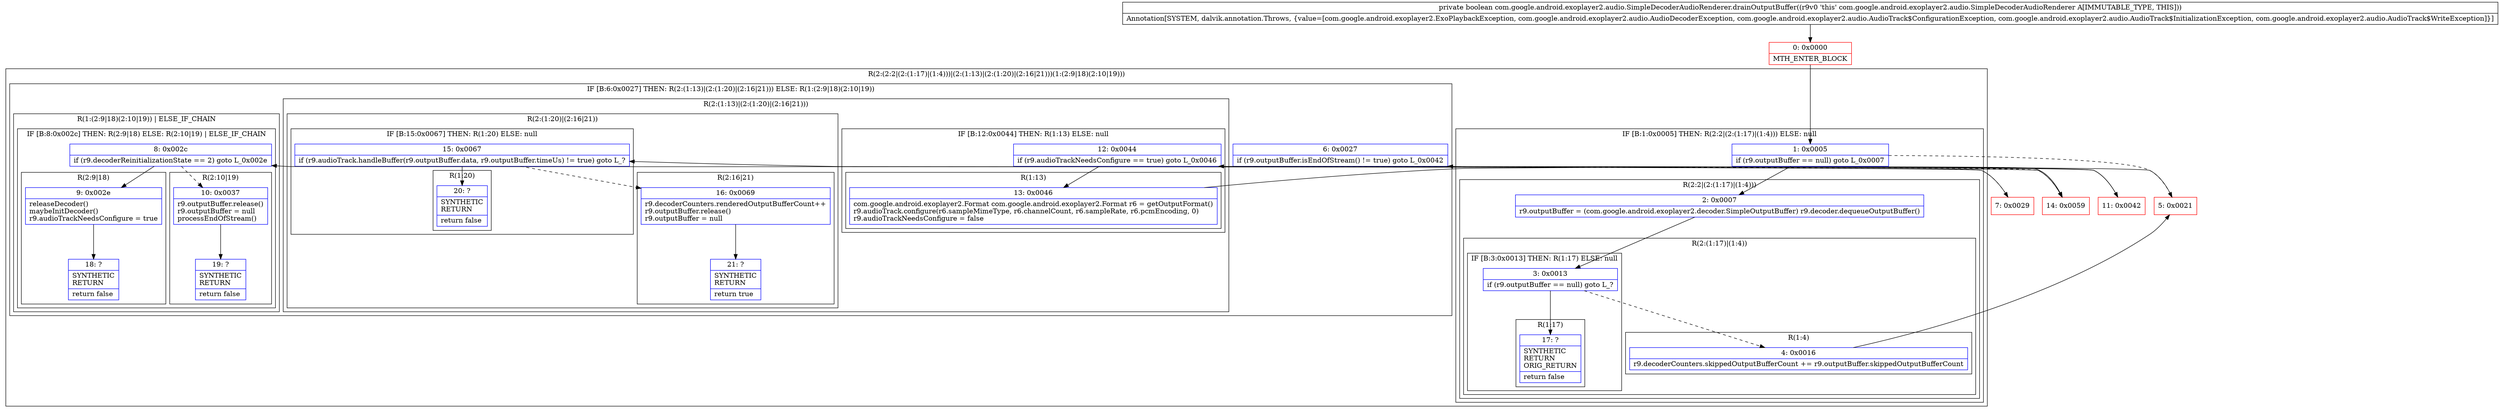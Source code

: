 digraph "CFG forcom.google.android.exoplayer2.audio.SimpleDecoderAudioRenderer.drainOutputBuffer()Z" {
subgraph cluster_Region_1981559146 {
label = "R(2:(2:2|(2:(1:17)|(1:4)))|(2:(1:13)|(2:(1:20)|(2:16|21)))(1:(2:9|18)(2:10|19)))";
node [shape=record,color=blue];
subgraph cluster_IfRegion_1781394273 {
label = "IF [B:1:0x0005] THEN: R(2:2|(2:(1:17)|(1:4))) ELSE: null";
node [shape=record,color=blue];
Node_1 [shape=record,label="{1\:\ 0x0005|if (r9.outputBuffer == null) goto L_0x0007\l}"];
subgraph cluster_Region_1828891266 {
label = "R(2:2|(2:(1:17)|(1:4)))";
node [shape=record,color=blue];
Node_2 [shape=record,label="{2\:\ 0x0007|r9.outputBuffer = (com.google.android.exoplayer2.decoder.SimpleOutputBuffer) r9.decoder.dequeueOutputBuffer()\l}"];
subgraph cluster_Region_187745869 {
label = "R(2:(1:17)|(1:4))";
node [shape=record,color=blue];
subgraph cluster_IfRegion_472920352 {
label = "IF [B:3:0x0013] THEN: R(1:17) ELSE: null";
node [shape=record,color=blue];
Node_3 [shape=record,label="{3\:\ 0x0013|if (r9.outputBuffer == null) goto L_?\l}"];
subgraph cluster_Region_423868196 {
label = "R(1:17)";
node [shape=record,color=blue];
Node_17 [shape=record,label="{17\:\ ?|SYNTHETIC\lRETURN\lORIG_RETURN\l|return false\l}"];
}
}
subgraph cluster_Region_1634551860 {
label = "R(1:4)";
node [shape=record,color=blue];
Node_4 [shape=record,label="{4\:\ 0x0016|r9.decoderCounters.skippedOutputBufferCount += r9.outputBuffer.skippedOutputBufferCount\l}"];
}
}
}
}
subgraph cluster_IfRegion_1826814202 {
label = "IF [B:6:0x0027] THEN: R(2:(1:13)|(2:(1:20)|(2:16|21))) ELSE: R(1:(2:9|18)(2:10|19))";
node [shape=record,color=blue];
Node_6 [shape=record,label="{6\:\ 0x0027|if (r9.outputBuffer.isEndOfStream() != true) goto L_0x0042\l}"];
subgraph cluster_Region_1900445047 {
label = "R(2:(1:13)|(2:(1:20)|(2:16|21)))";
node [shape=record,color=blue];
subgraph cluster_IfRegion_1966612204 {
label = "IF [B:12:0x0044] THEN: R(1:13) ELSE: null";
node [shape=record,color=blue];
Node_12 [shape=record,label="{12\:\ 0x0044|if (r9.audioTrackNeedsConfigure == true) goto L_0x0046\l}"];
subgraph cluster_Region_1050851345 {
label = "R(1:13)";
node [shape=record,color=blue];
Node_13 [shape=record,label="{13\:\ 0x0046|com.google.android.exoplayer2.Format com.google.android.exoplayer2.Format r6 = getOutputFormat()\lr9.audioTrack.configure(r6.sampleMimeType, r6.channelCount, r6.sampleRate, r6.pcmEncoding, 0)\lr9.audioTrackNeedsConfigure = false\l}"];
}
}
subgraph cluster_Region_2124399767 {
label = "R(2:(1:20)|(2:16|21))";
node [shape=record,color=blue];
subgraph cluster_IfRegion_96585366 {
label = "IF [B:15:0x0067] THEN: R(1:20) ELSE: null";
node [shape=record,color=blue];
Node_15 [shape=record,label="{15\:\ 0x0067|if (r9.audioTrack.handleBuffer(r9.outputBuffer.data, r9.outputBuffer.timeUs) != true) goto L_?\l}"];
subgraph cluster_Region_1194241692 {
label = "R(1:20)";
node [shape=record,color=blue];
Node_20 [shape=record,label="{20\:\ ?|SYNTHETIC\lRETURN\l|return false\l}"];
}
}
subgraph cluster_Region_1926502379 {
label = "R(2:16|21)";
node [shape=record,color=blue];
Node_16 [shape=record,label="{16\:\ 0x0069|r9.decoderCounters.renderedOutputBufferCount++\lr9.outputBuffer.release()\lr9.outputBuffer = null\l}"];
Node_21 [shape=record,label="{21\:\ ?|SYNTHETIC\lRETURN\l|return true\l}"];
}
}
}
subgraph cluster_Region_1928322650 {
label = "R(1:(2:9|18)(2:10|19)) | ELSE_IF_CHAIN\l";
node [shape=record,color=blue];
subgraph cluster_IfRegion_2031174631 {
label = "IF [B:8:0x002c] THEN: R(2:9|18) ELSE: R(2:10|19) | ELSE_IF_CHAIN\l";
node [shape=record,color=blue];
Node_8 [shape=record,label="{8\:\ 0x002c|if (r9.decoderReinitializationState == 2) goto L_0x002e\l}"];
subgraph cluster_Region_1266239511 {
label = "R(2:9|18)";
node [shape=record,color=blue];
Node_9 [shape=record,label="{9\:\ 0x002e|releaseDecoder()\lmaybeInitDecoder()\lr9.audioTrackNeedsConfigure = true\l}"];
Node_18 [shape=record,label="{18\:\ ?|SYNTHETIC\lRETURN\l|return false\l}"];
}
subgraph cluster_Region_432043484 {
label = "R(2:10|19)";
node [shape=record,color=blue];
Node_10 [shape=record,label="{10\:\ 0x0037|r9.outputBuffer.release()\lr9.outputBuffer = null\lprocessEndOfStream()\l}"];
Node_19 [shape=record,label="{19\:\ ?|SYNTHETIC\lRETURN\l|return false\l}"];
}
}
}
}
}
Node_0 [shape=record,color=red,label="{0\:\ 0x0000|MTH_ENTER_BLOCK\l}"];
Node_5 [shape=record,color=red,label="{5\:\ 0x0021}"];
Node_7 [shape=record,color=red,label="{7\:\ 0x0029}"];
Node_11 [shape=record,color=red,label="{11\:\ 0x0042}"];
Node_14 [shape=record,color=red,label="{14\:\ 0x0059}"];
MethodNode[shape=record,label="{private boolean com.google.android.exoplayer2.audio.SimpleDecoderAudioRenderer.drainOutputBuffer((r9v0 'this' com.google.android.exoplayer2.audio.SimpleDecoderAudioRenderer A[IMMUTABLE_TYPE, THIS]))  | Annotation[SYSTEM, dalvik.annotation.Throws, \{value=[com.google.android.exoplayer2.ExoPlaybackException, com.google.android.exoplayer2.audio.AudioDecoderException, com.google.android.exoplayer2.audio.AudioTrack$ConfigurationException, com.google.android.exoplayer2.audio.AudioTrack$InitializationException, com.google.android.exoplayer2.audio.AudioTrack$WriteException]\}]\l}"];
MethodNode -> Node_0;
Node_1 -> Node_2;
Node_1 -> Node_5[style=dashed];
Node_2 -> Node_3;
Node_3 -> Node_4[style=dashed];
Node_3 -> Node_17;
Node_4 -> Node_5;
Node_6 -> Node_7[style=dashed];
Node_6 -> Node_11;
Node_12 -> Node_13;
Node_12 -> Node_14[style=dashed];
Node_13 -> Node_14;
Node_15 -> Node_16[style=dashed];
Node_15 -> Node_20;
Node_16 -> Node_21;
Node_8 -> Node_9;
Node_8 -> Node_10[style=dashed];
Node_9 -> Node_18;
Node_10 -> Node_19;
Node_0 -> Node_1;
Node_5 -> Node_6;
Node_7 -> Node_8;
Node_11 -> Node_12;
Node_14 -> Node_15;
}

